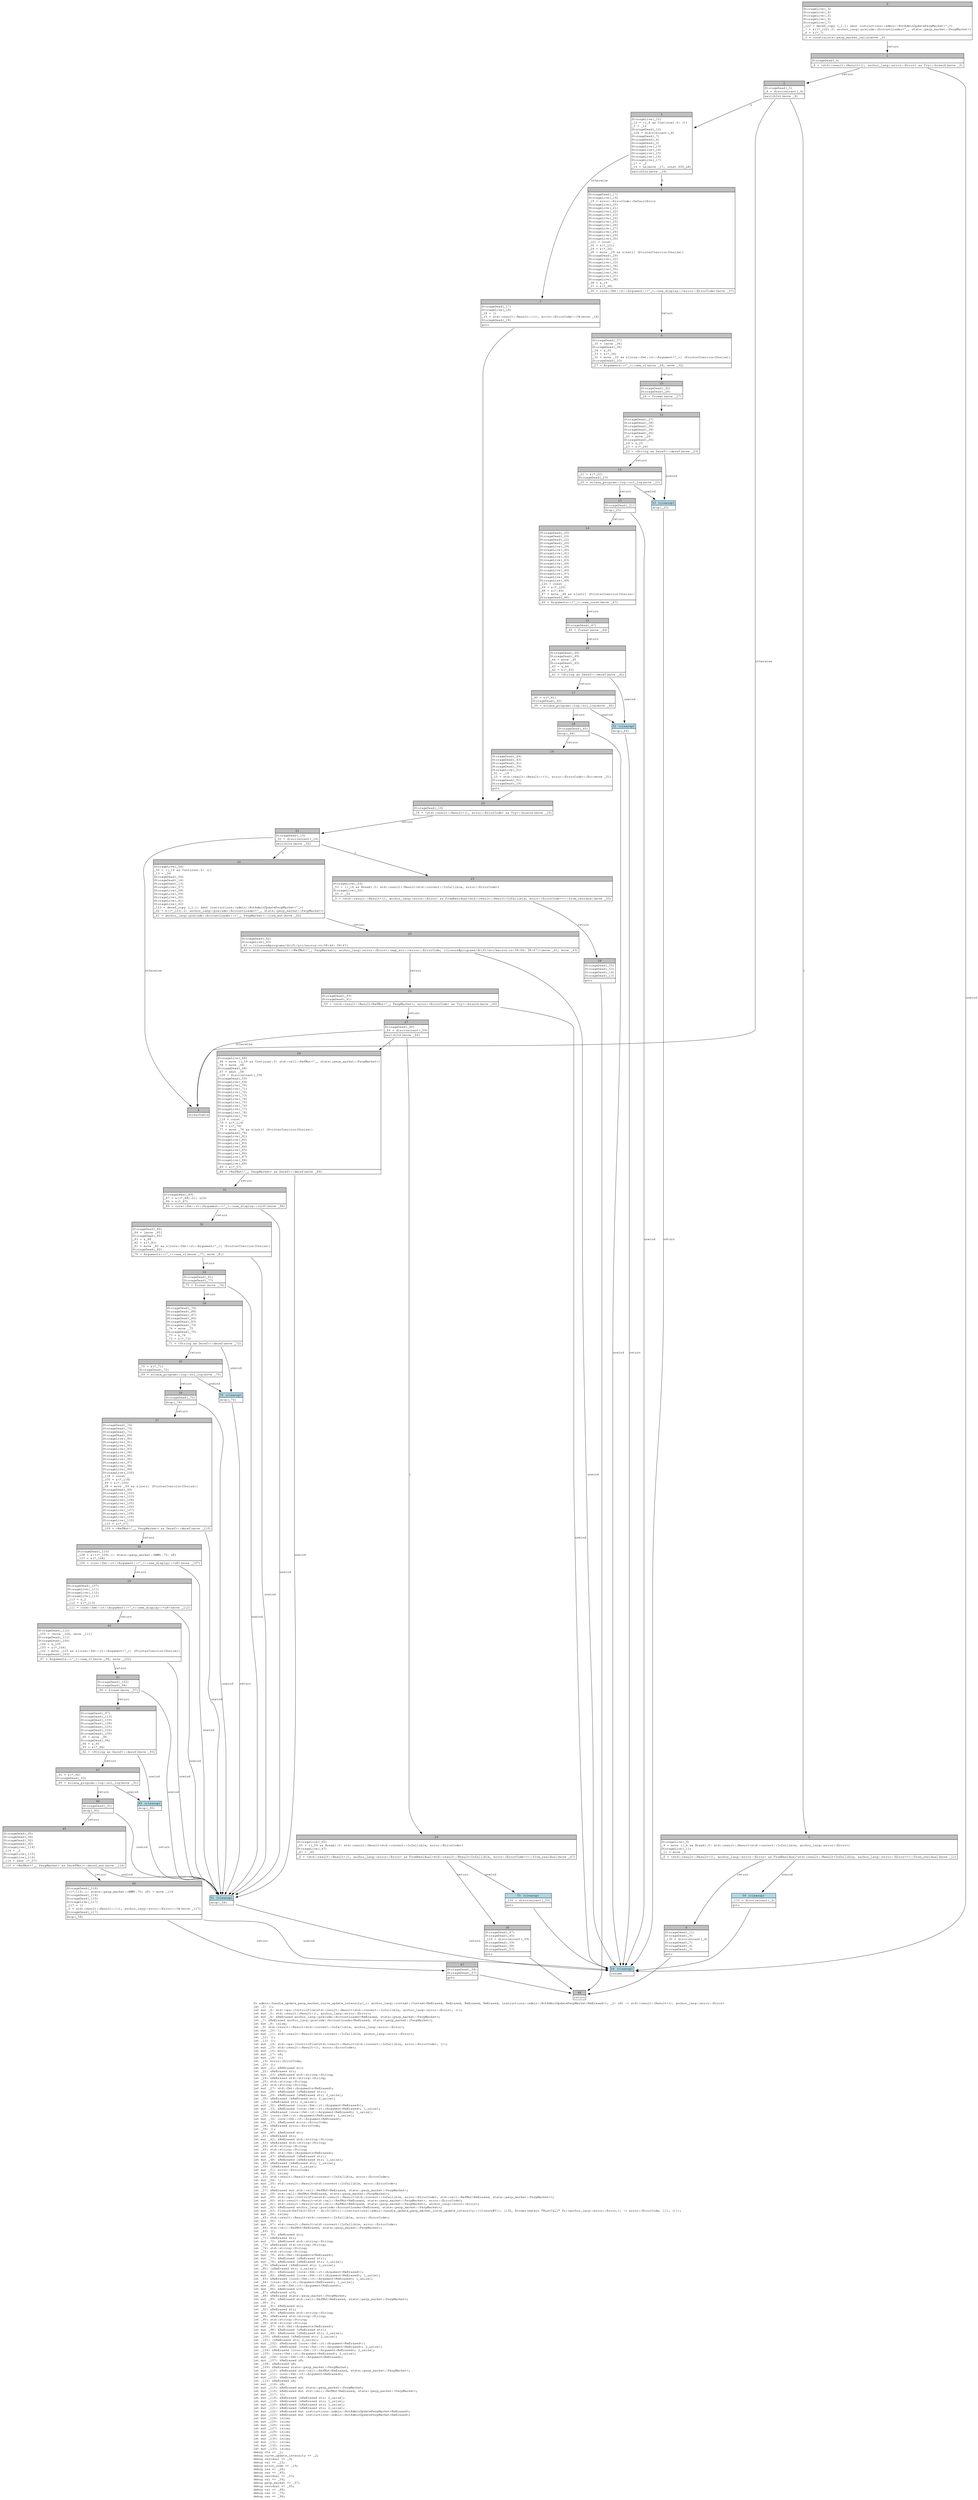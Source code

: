 digraph Mir_0_5615 {
    graph [fontname="Courier, monospace"];
    node [fontname="Courier, monospace"];
    edge [fontname="Courier, monospace"];
    label=<fn admin::handle_update_perp_market_curve_update_intensity(_1: anchor_lang::context::Context&lt;ReErased, ReErased, ReErased, ReErased, instructions::admin::HotAdminUpdatePerpMarket&lt;ReErased&gt;&gt;, _2: u8) -&gt; std::result::Result&lt;(), anchor_lang::error::Error&gt;<br align="left"/>let _3: ();<br align="left"/>let mut _4: std::ops::ControlFlow&lt;std::result::Result&lt;std::convert::Infallible, anchor_lang::error::Error&gt;, ()&gt;;<br align="left"/>let mut _5: std::result::Result&lt;(), anchor_lang::error::Error&gt;;<br align="left"/>let mut _6: &amp;ReErased anchor_lang::prelude::AccountLoader&lt;ReErased, state::perp_market::PerpMarket&gt;;<br align="left"/>let _7: &amp;ReErased anchor_lang::prelude::AccountLoader&lt;ReErased, state::perp_market::PerpMarket&gt;;<br align="left"/>let mut _8: isize;<br align="left"/>let _9: std::result::Result&lt;std::convert::Infallible, anchor_lang::error::Error&gt;;<br align="left"/>let mut _10: !;<br align="left"/>let mut _11: std::result::Result&lt;std::convert::Infallible, anchor_lang::error::Error&gt;;<br align="left"/>let _12: ();<br align="left"/>let _13: ();<br align="left"/>let mut _14: std::ops::ControlFlow&lt;std::result::Result&lt;std::convert::Infallible, error::ErrorCode&gt;, ()&gt;;<br align="left"/>let mut _15: std::result::Result&lt;(), error::ErrorCode&gt;;<br align="left"/>let mut _16: bool;<br align="left"/>let mut _17: u8;<br align="left"/>let mut _18: ();<br align="left"/>let _19: error::ErrorCode;<br align="left"/>let _20: ();<br align="left"/>let mut _21: &amp;ReErased str;<br align="left"/>let _22: &amp;ReErased str;<br align="left"/>let mut _23: &amp;ReErased std::string::String;<br align="left"/>let _24: &amp;ReErased std::string::String;<br align="left"/>let _25: std::string::String;<br align="left"/>let _26: std::string::String;<br align="left"/>let mut _27: std::fmt::Arguments&lt;ReErased&gt;;<br align="left"/>let mut _28: &amp;ReErased [&amp;ReErased str];<br align="left"/>let mut _29: &amp;ReErased [&amp;ReErased str; 2_usize];<br align="left"/>let _30: &amp;ReErased [&amp;ReErased str; 2_usize];<br align="left"/>let _31: [&amp;ReErased str; 2_usize];<br align="left"/>let mut _32: &amp;ReErased [core::fmt::rt::Argument&lt;ReErased&gt;];<br align="left"/>let mut _33: &amp;ReErased [core::fmt::rt::Argument&lt;ReErased&gt;; 1_usize];<br align="left"/>let _34: &amp;ReErased [core::fmt::rt::Argument&lt;ReErased&gt;; 1_usize];<br align="left"/>let _35: [core::fmt::rt::Argument&lt;ReErased&gt;; 1_usize];<br align="left"/>let mut _36: core::fmt::rt::Argument&lt;ReErased&gt;;<br align="left"/>let mut _37: &amp;ReErased error::ErrorCode;<br align="left"/>let _38: &amp;ReErased error::ErrorCode;<br align="left"/>let _39: ();<br align="left"/>let mut _40: &amp;ReErased str;<br align="left"/>let _41: &amp;ReErased str;<br align="left"/>let mut _42: &amp;ReErased std::string::String;<br align="left"/>let _43: &amp;ReErased std::string::String;<br align="left"/>let _44: std::string::String;<br align="left"/>let _45: std::string::String;<br align="left"/>let mut _46: std::fmt::Arguments&lt;ReErased&gt;;<br align="left"/>let mut _47: &amp;ReErased [&amp;ReErased str];<br align="left"/>let mut _48: &amp;ReErased [&amp;ReErased str; 1_usize];<br align="left"/>let _49: &amp;ReErased [&amp;ReErased str; 1_usize];<br align="left"/>let _50: [&amp;ReErased str; 1_usize];<br align="left"/>let mut _51: error::ErrorCode;<br align="left"/>let mut _52: isize;<br align="left"/>let _53: std::result::Result&lt;std::convert::Infallible, error::ErrorCode&gt;;<br align="left"/>let mut _54: !;<br align="left"/>let mut _55: std::result::Result&lt;std::convert::Infallible, error::ErrorCode&gt;;<br align="left"/>let _56: ();<br align="left"/>let _57: &amp;ReErased mut std::cell::RefMut&lt;ReErased, state::perp_market::PerpMarket&gt;;<br align="left"/>let mut _58: std::cell::RefMut&lt;ReErased, state::perp_market::PerpMarket&gt;;<br align="left"/>let mut _59: std::ops::ControlFlow&lt;std::result::Result&lt;std::convert::Infallible, error::ErrorCode&gt;, std::cell::RefMut&lt;ReErased, state::perp_market::PerpMarket&gt;&gt;;<br align="left"/>let mut _60: std::result::Result&lt;std::cell::RefMut&lt;ReErased, state::perp_market::PerpMarket&gt;, error::ErrorCode&gt;;<br align="left"/>let mut _61: std::result::Result&lt;std::cell::RefMut&lt;ReErased, state::perp_market::PerpMarket&gt;, anchor_lang::error::Error&gt;;<br align="left"/>let mut _62: &amp;ReErased anchor_lang::prelude::AccountLoader&lt;ReErased, state::perp_market::PerpMarket&gt;;<br align="left"/>let mut _63: Closure(DefId(0:5616 ~ drift[d311]::instructions::admin::handle_update_perp_market_curve_update_intensity::{closure#0}), [i32, Binder(extern &quot;RustCall&quot; fn((anchor_lang::error::Error,)) -&gt; error::ErrorCode, []), ()]);<br align="left"/>let mut _64: isize;<br align="left"/>let _65: std::result::Result&lt;std::convert::Infallible, error::ErrorCode&gt;;<br align="left"/>let mut _66: !;<br align="left"/>let mut _67: std::result::Result&lt;std::convert::Infallible, error::ErrorCode&gt;;<br align="left"/>let _68: std::cell::RefMut&lt;ReErased, state::perp_market::PerpMarket&gt;;<br align="left"/>let _69: ();<br align="left"/>let mut _70: &amp;ReErased str;<br align="left"/>let _71: &amp;ReErased str;<br align="left"/>let mut _72: &amp;ReErased std::string::String;<br align="left"/>let _73: &amp;ReErased std::string::String;<br align="left"/>let _74: std::string::String;<br align="left"/>let _75: std::string::String;<br align="left"/>let mut _76: std::fmt::Arguments&lt;ReErased&gt;;<br align="left"/>let mut _77: &amp;ReErased [&amp;ReErased str];<br align="left"/>let mut _78: &amp;ReErased [&amp;ReErased str; 1_usize];<br align="left"/>let _79: &amp;ReErased [&amp;ReErased str; 1_usize];<br align="left"/>let _80: [&amp;ReErased str; 1_usize];<br align="left"/>let mut _81: &amp;ReErased [core::fmt::rt::Argument&lt;ReErased&gt;];<br align="left"/>let mut _82: &amp;ReErased [core::fmt::rt::Argument&lt;ReErased&gt;; 1_usize];<br align="left"/>let _83: &amp;ReErased [core::fmt::rt::Argument&lt;ReErased&gt;; 1_usize];<br align="left"/>let _84: [core::fmt::rt::Argument&lt;ReErased&gt;; 1_usize];<br align="left"/>let mut _85: core::fmt::rt::Argument&lt;ReErased&gt;;<br align="left"/>let mut _86: &amp;ReErased u16;<br align="left"/>let _87: &amp;ReErased u16;<br align="left"/>let _88: &amp;ReErased state::perp_market::PerpMarket;<br align="left"/>let mut _89: &amp;ReErased std::cell::RefMut&lt;ReErased, state::perp_market::PerpMarket&gt;;<br align="left"/>let _90: ();<br align="left"/>let mut _91: &amp;ReErased str;<br align="left"/>let _92: &amp;ReErased str;<br align="left"/>let mut _93: &amp;ReErased std::string::String;<br align="left"/>let _94: &amp;ReErased std::string::String;<br align="left"/>let _95: std::string::String;<br align="left"/>let _96: std::string::String;<br align="left"/>let mut _97: std::fmt::Arguments&lt;ReErased&gt;;<br align="left"/>let mut _98: &amp;ReErased [&amp;ReErased str];<br align="left"/>let mut _99: &amp;ReErased [&amp;ReErased str; 2_usize];<br align="left"/>let _100: &amp;ReErased [&amp;ReErased str; 2_usize];<br align="left"/>let _101: [&amp;ReErased str; 2_usize];<br align="left"/>let mut _102: &amp;ReErased [core::fmt::rt::Argument&lt;ReErased&gt;];<br align="left"/>let mut _103: &amp;ReErased [core::fmt::rt::Argument&lt;ReErased&gt;; 2_usize];<br align="left"/>let _104: &amp;ReErased [core::fmt::rt::Argument&lt;ReErased&gt;; 2_usize];<br align="left"/>let _105: [core::fmt::rt::Argument&lt;ReErased&gt;; 2_usize];<br align="left"/>let mut _106: core::fmt::rt::Argument&lt;ReErased&gt;;<br align="left"/>let mut _107: &amp;ReErased u8;<br align="left"/>let _108: &amp;ReErased u8;<br align="left"/>let _109: &amp;ReErased state::perp_market::PerpMarket;<br align="left"/>let mut _110: &amp;ReErased std::cell::RefMut&lt;ReErased, state::perp_market::PerpMarket&gt;;<br align="left"/>let mut _111: core::fmt::rt::Argument&lt;ReErased&gt;;<br align="left"/>let mut _112: &amp;ReErased u8;<br align="left"/>let _113: &amp;ReErased u8;<br align="left"/>let mut _114: u8;<br align="left"/>let mut _115: &amp;ReErased mut state::perp_market::PerpMarket;<br align="left"/>let mut _116: &amp;ReErased mut std::cell::RefMut&lt;ReErased, state::perp_market::PerpMarket&gt;;<br align="left"/>let mut _117: ();<br align="left"/>let mut _118: &amp;ReErased [&amp;ReErased str; 2_usize];<br align="left"/>let mut _119: &amp;ReErased [&amp;ReErased str; 1_usize];<br align="left"/>let mut _120: &amp;ReErased [&amp;ReErased str; 1_usize];<br align="left"/>let mut _121: &amp;ReErased [&amp;ReErased str; 2_usize];<br align="left"/>let mut _122: &amp;ReErased mut instructions::admin::HotAdminUpdatePerpMarket&lt;ReErased&gt;;<br align="left"/>let mut _123: &amp;ReErased mut instructions::admin::HotAdminUpdatePerpMarket&lt;ReErased&gt;;<br align="left"/>let mut _124: isize;<br align="left"/>let mut _125: isize;<br align="left"/>let mut _126: isize;<br align="left"/>let mut _127: isize;<br align="left"/>let mut _128: isize;<br align="left"/>let mut _129: isize;<br align="left"/>let mut _130: isize;<br align="left"/>let mut _131: isize;<br align="left"/>let mut _132: isize;<br align="left"/>let mut _133: isize;<br align="left"/>debug ctx =&gt; _1;<br align="left"/>debug curve_update_intensity =&gt; _2;<br align="left"/>debug residual =&gt; _9;<br align="left"/>debug val =&gt; _12;<br align="left"/>debug error_code =&gt; _19;<br align="left"/>debug res =&gt; _26;<br align="left"/>debug res =&gt; _45;<br align="left"/>debug residual =&gt; _53;<br align="left"/>debug val =&gt; _56;<br align="left"/>debug perp_market =&gt; _57;<br align="left"/>debug residual =&gt; _65;<br align="left"/>debug val =&gt; _68;<br align="left"/>debug res =&gt; _75;<br align="left"/>debug res =&gt; _96;<br align="left"/>>;
    bb0__0_5615 [shape="none", label=<<table border="0" cellborder="1" cellspacing="0"><tr><td bgcolor="gray" align="center" colspan="1">0</td></tr><tr><td align="left" balign="left">StorageLive(_3)<br/>StorageLive(_4)<br/>StorageLive(_5)<br/>StorageLive(_6)<br/>StorageLive(_7)<br/>_122 = deref_copy (_1.1: &amp;mut instructions::admin::HotAdminUpdatePerpMarket&lt;'_&gt;)<br/>_7 = &amp;((*_122).2: anchor_lang::prelude::AccountLoader&lt;'_, state::perp_market::PerpMarket&gt;)<br/>_6 = &amp;(*_7)<br/></td></tr><tr><td align="left">_5 = constraints::perp_market_valid(move _6)</td></tr></table>>];
    bb1__0_5615 [shape="none", label=<<table border="0" cellborder="1" cellspacing="0"><tr><td bgcolor="gray" align="center" colspan="1">1</td></tr><tr><td align="left" balign="left">StorageDead(_6)<br/></td></tr><tr><td align="left">_4 = &lt;std::result::Result&lt;(), anchor_lang::error::Error&gt; as Try&gt;::branch(move _5)</td></tr></table>>];
    bb2__0_5615 [shape="none", label=<<table border="0" cellborder="1" cellspacing="0"><tr><td bgcolor="gray" align="center" colspan="1">2</td></tr><tr><td align="left" balign="left">StorageDead(_5)<br/>_8 = discriminant(_4)<br/></td></tr><tr><td align="left">switchInt(move _8)</td></tr></table>>];
    bb3__0_5615 [shape="none", label=<<table border="0" cellborder="1" cellspacing="0"><tr><td bgcolor="gray" align="center" colspan="1">3</td></tr><tr><td align="left" balign="left">StorageLive(_12)<br/>_12 = ((_4 as Continue).0: ())<br/>_3 = _12<br/>StorageDead(_12)<br/>_124 = discriminant(_4)<br/>StorageDead(_7)<br/>StorageDead(_4)<br/>StorageDead(_3)<br/>StorageLive(_13)<br/>StorageLive(_14)<br/>StorageLive(_15)<br/>StorageLive(_16)<br/>StorageLive(_17)<br/>_17 = _2<br/>_16 = Le(move _17, const 200_u8)<br/></td></tr><tr><td align="left">switchInt(move _16)</td></tr></table>>];
    bb4__0_5615 [shape="none", label=<<table border="0" cellborder="1" cellspacing="0"><tr><td bgcolor="gray" align="center" colspan="1">4</td></tr><tr><td align="left">unreachable</td></tr></table>>];
    bb5__0_5615 [shape="none", label=<<table border="0" cellborder="1" cellspacing="0"><tr><td bgcolor="gray" align="center" colspan="1">5</td></tr><tr><td align="left" balign="left">StorageLive(_9)<br/>_9 = move ((_4 as Break).0: std::result::Result&lt;std::convert::Infallible, anchor_lang::error::Error&gt;)<br/>StorageLive(_11)<br/>_11 = move _9<br/></td></tr><tr><td align="left">_0 = &lt;std::result::Result&lt;(), anchor_lang::error::Error&gt; as FromResidual&lt;std::result::Result&lt;Infallible, anchor_lang::error::Error&gt;&gt;&gt;::from_residual(move _11)</td></tr></table>>];
    bb6__0_5615 [shape="none", label=<<table border="0" cellborder="1" cellspacing="0"><tr><td bgcolor="gray" align="center" colspan="1">6</td></tr><tr><td align="left" balign="left">StorageDead(_11)<br/>StorageDead(_9)<br/>_130 = discriminant(_4)<br/>StorageDead(_7)<br/>StorageDead(_4)<br/>StorageDead(_3)<br/></td></tr><tr><td align="left">goto</td></tr></table>>];
    bb7__0_5615 [shape="none", label=<<table border="0" cellborder="1" cellspacing="0"><tr><td bgcolor="gray" align="center" colspan="1">7</td></tr><tr><td align="left" balign="left">StorageDead(_17)<br/>StorageLive(_18)<br/>_18 = ()<br/>_15 = std::result::Result::&lt;(), error::ErrorCode&gt;::Ok(move _18)<br/>StorageDead(_18)<br/></td></tr><tr><td align="left">goto</td></tr></table>>];
    bb8__0_5615 [shape="none", label=<<table border="0" cellborder="1" cellspacing="0"><tr><td bgcolor="gray" align="center" colspan="1">8</td></tr><tr><td align="left" balign="left">StorageDead(_17)<br/>StorageLive(_19)<br/>_19 = error::ErrorCode::DefaultError<br/>StorageLive(_20)<br/>StorageLive(_21)<br/>StorageLive(_22)<br/>StorageLive(_23)<br/>StorageLive(_24)<br/>StorageLive(_25)<br/>StorageLive(_26)<br/>StorageLive(_27)<br/>StorageLive(_28)<br/>StorageLive(_29)<br/>StorageLive(_30)<br/>_121 = const _<br/>_30 = &amp;(*_121)<br/>_29 = &amp;(*_30)<br/>_28 = move _29 as &amp;[&amp;str] (PointerCoercion(Unsize))<br/>StorageDead(_29)<br/>StorageLive(_32)<br/>StorageLive(_33)<br/>StorageLive(_34)<br/>StorageLive(_35)<br/>StorageLive(_36)<br/>StorageLive(_37)<br/>StorageLive(_38)<br/>_38 = &amp;_19<br/>_37 = &amp;(*_38)<br/></td></tr><tr><td align="left">_36 = core::fmt::rt::Argument::&lt;'_&gt;::new_display::&lt;error::ErrorCode&gt;(move _37)</td></tr></table>>];
    bb9__0_5615 [shape="none", label=<<table border="0" cellborder="1" cellspacing="0"><tr><td bgcolor="gray" align="center" colspan="1">9</td></tr><tr><td align="left" balign="left">StorageDead(_37)<br/>_35 = [move _36]<br/>StorageDead(_36)<br/>_34 = &amp;_35<br/>_33 = &amp;(*_34)<br/>_32 = move _33 as &amp;[core::fmt::rt::Argument&lt;'_&gt;] (PointerCoercion(Unsize))<br/>StorageDead(_33)<br/></td></tr><tr><td align="left">_27 = Arguments::&lt;'_&gt;::new_v1(move _28, move _32)</td></tr></table>>];
    bb10__0_5615 [shape="none", label=<<table border="0" cellborder="1" cellspacing="0"><tr><td bgcolor="gray" align="center" colspan="1">10</td></tr><tr><td align="left" balign="left">StorageDead(_32)<br/>StorageDead(_28)<br/></td></tr><tr><td align="left">_26 = format(move _27)</td></tr></table>>];
    bb11__0_5615 [shape="none", label=<<table border="0" cellborder="1" cellspacing="0"><tr><td bgcolor="gray" align="center" colspan="1">11</td></tr><tr><td align="left" balign="left">StorageDead(_27)<br/>StorageDead(_38)<br/>StorageDead(_35)<br/>StorageDead(_34)<br/>StorageDead(_30)<br/>_25 = move _26<br/>StorageDead(_26)<br/>_24 = &amp;_25<br/>_23 = &amp;(*_24)<br/></td></tr><tr><td align="left">_22 = &lt;String as Deref&gt;::deref(move _23)</td></tr></table>>];
    bb12__0_5615 [shape="none", label=<<table border="0" cellborder="1" cellspacing="0"><tr><td bgcolor="gray" align="center" colspan="1">12</td></tr><tr><td align="left" balign="left">_21 = &amp;(*_22)<br/>StorageDead(_23)<br/></td></tr><tr><td align="left">_20 = solana_program::log::sol_log(move _21)</td></tr></table>>];
    bb13__0_5615 [shape="none", label=<<table border="0" cellborder="1" cellspacing="0"><tr><td bgcolor="gray" align="center" colspan="1">13</td></tr><tr><td align="left" balign="left">StorageDead(_21)<br/></td></tr><tr><td align="left">drop(_25)</td></tr></table>>];
    bb14__0_5615 [shape="none", label=<<table border="0" cellborder="1" cellspacing="0"><tr><td bgcolor="gray" align="center" colspan="1">14</td></tr><tr><td align="left" balign="left">StorageDead(_25)<br/>StorageDead(_24)<br/>StorageDead(_22)<br/>StorageDead(_20)<br/>StorageLive(_39)<br/>StorageLive(_40)<br/>StorageLive(_41)<br/>StorageLive(_42)<br/>StorageLive(_43)<br/>StorageLive(_44)<br/>StorageLive(_45)<br/>StorageLive(_46)<br/>StorageLive(_47)<br/>StorageLive(_48)<br/>StorageLive(_49)<br/>_120 = const _<br/>_49 = &amp;(*_120)<br/>_48 = &amp;(*_49)<br/>_47 = move _48 as &amp;[&amp;str] (PointerCoercion(Unsize))<br/>StorageDead(_48)<br/></td></tr><tr><td align="left">_46 = Arguments::&lt;'_&gt;::new_const(move _47)</td></tr></table>>];
    bb15__0_5615 [shape="none", label=<<table border="0" cellborder="1" cellspacing="0"><tr><td bgcolor="gray" align="center" colspan="1">15</td></tr><tr><td align="left" balign="left">StorageDead(_47)<br/></td></tr><tr><td align="left">_45 = format(move _46)</td></tr></table>>];
    bb16__0_5615 [shape="none", label=<<table border="0" cellborder="1" cellspacing="0"><tr><td bgcolor="gray" align="center" colspan="1">16</td></tr><tr><td align="left" balign="left">StorageDead(_46)<br/>StorageDead(_49)<br/>_44 = move _45<br/>StorageDead(_45)<br/>_43 = &amp;_44<br/>_42 = &amp;(*_43)<br/></td></tr><tr><td align="left">_41 = &lt;String as Deref&gt;::deref(move _42)</td></tr></table>>];
    bb17__0_5615 [shape="none", label=<<table border="0" cellborder="1" cellspacing="0"><tr><td bgcolor="gray" align="center" colspan="1">17</td></tr><tr><td align="left" balign="left">_40 = &amp;(*_41)<br/>StorageDead(_42)<br/></td></tr><tr><td align="left">_39 = solana_program::log::sol_log(move _40)</td></tr></table>>];
    bb18__0_5615 [shape="none", label=<<table border="0" cellborder="1" cellspacing="0"><tr><td bgcolor="gray" align="center" colspan="1">18</td></tr><tr><td align="left" balign="left">StorageDead(_40)<br/></td></tr><tr><td align="left">drop(_44)</td></tr></table>>];
    bb19__0_5615 [shape="none", label=<<table border="0" cellborder="1" cellspacing="0"><tr><td bgcolor="gray" align="center" colspan="1">19</td></tr><tr><td align="left" balign="left">StorageDead(_44)<br/>StorageDead(_43)<br/>StorageDead(_41)<br/>StorageDead(_39)<br/>StorageLive(_51)<br/>_51 = _19<br/>_15 = std::result::Result::&lt;(), error::ErrorCode&gt;::Err(move _51)<br/>StorageDead(_51)<br/>StorageDead(_19)<br/></td></tr><tr><td align="left">goto</td></tr></table>>];
    bb20__0_5615 [shape="none", label=<<table border="0" cellborder="1" cellspacing="0"><tr><td bgcolor="gray" align="center" colspan="1">20</td></tr><tr><td align="left" balign="left">StorageDead(_16)<br/></td></tr><tr><td align="left">_14 = &lt;std::result::Result&lt;(), error::ErrorCode&gt; as Try&gt;::branch(move _15)</td></tr></table>>];
    bb21__0_5615 [shape="none", label=<<table border="0" cellborder="1" cellspacing="0"><tr><td bgcolor="gray" align="center" colspan="1">21</td></tr><tr><td align="left" balign="left">StorageDead(_15)<br/>_52 = discriminant(_14)<br/></td></tr><tr><td align="left">switchInt(move _52)</td></tr></table>>];
    bb22__0_5615 [shape="none", label=<<table border="0" cellborder="1" cellspacing="0"><tr><td bgcolor="gray" align="center" colspan="1">22</td></tr><tr><td align="left" balign="left">StorageLive(_56)<br/>_56 = ((_14 as Continue).0: ())<br/>_13 = _56<br/>StorageDead(_56)<br/>StorageDead(_14)<br/>StorageDead(_13)<br/>StorageLive(_57)<br/>StorageLive(_58)<br/>StorageLive(_59)<br/>StorageLive(_60)<br/>StorageLive(_61)<br/>StorageLive(_62)<br/>_123 = deref_copy (_1.1: &amp;mut instructions::admin::HotAdminUpdatePerpMarket&lt;'_&gt;)<br/>_62 = &amp;((*_123).2: anchor_lang::prelude::AccountLoader&lt;'_, state::perp_market::PerpMarket&gt;)<br/></td></tr><tr><td align="left">_61 = anchor_lang::prelude::AccountLoader::&lt;'_, PerpMarket&gt;::load_mut(move _62)</td></tr></table>>];
    bb23__0_5615 [shape="none", label=<<table border="0" cellborder="1" cellspacing="0"><tr><td bgcolor="gray" align="center" colspan="1">23</td></tr><tr><td align="left" balign="left">StorageLive(_53)<br/>_53 = ((_14 as Break).0: std::result::Result&lt;std::convert::Infallible, error::ErrorCode&gt;)<br/>StorageLive(_55)<br/>_55 = _53<br/></td></tr><tr><td align="left">_0 = &lt;std::result::Result&lt;(), anchor_lang::error::Error&gt; as FromResidual&lt;std::result::Result&lt;Infallible, error::ErrorCode&gt;&gt;&gt;::from_residual(move _55)</td></tr></table>>];
    bb24__0_5615 [shape="none", label=<<table border="0" cellborder="1" cellspacing="0"><tr><td bgcolor="gray" align="center" colspan="1">24</td></tr><tr><td align="left" balign="left">StorageDead(_55)<br/>StorageDead(_53)<br/>StorageDead(_14)<br/>StorageDead(_13)<br/></td></tr><tr><td align="left">goto</td></tr></table>>];
    bb25__0_5615 [shape="none", label=<<table border="0" cellborder="1" cellspacing="0"><tr><td bgcolor="gray" align="center" colspan="1">25</td></tr><tr><td align="left" balign="left">StorageDead(_62)<br/>StorageLive(_63)<br/>_63 = {closure@programs/drift/src/macros.rs:58:44: 58:47}<br/></td></tr><tr><td align="left">_60 = std::result::Result::&lt;RefMut&lt;'_, PerpMarket&gt;, anchor_lang::error::Error&gt;::map_err::&lt;error::ErrorCode, {closure@programs/drift/src/macros.rs:58:44: 58:47}&gt;(move _61, move _63)</td></tr></table>>];
    bb26__0_5615 [shape="none", label=<<table border="0" cellborder="1" cellspacing="0"><tr><td bgcolor="gray" align="center" colspan="1">26</td></tr><tr><td align="left" balign="left">StorageDead(_63)<br/>StorageDead(_61)<br/></td></tr><tr><td align="left">_59 = &lt;std::result::Result&lt;RefMut&lt;'_, PerpMarket&gt;, error::ErrorCode&gt; as Try&gt;::branch(move _60)</td></tr></table>>];
    bb27__0_5615 [shape="none", label=<<table border="0" cellborder="1" cellspacing="0"><tr><td bgcolor="gray" align="center" colspan="1">27</td></tr><tr><td align="left" balign="left">StorageDead(_60)<br/>_64 = discriminant(_59)<br/></td></tr><tr><td align="left">switchInt(move _64)</td></tr></table>>];
    bb28__0_5615 [shape="none", label=<<table border="0" cellborder="1" cellspacing="0"><tr><td bgcolor="gray" align="center" colspan="1">28</td></tr><tr><td align="left" balign="left">StorageLive(_68)<br/>_68 = move ((_59 as Continue).0: std::cell::RefMut&lt;'_, state::perp_market::PerpMarket&gt;)<br/>_58 = move _68<br/>StorageDead(_68)<br/>_57 = &amp;mut _58<br/>_128 = discriminant(_59)<br/>StorageDead(_59)<br/>StorageLive(_69)<br/>StorageLive(_70)<br/>StorageLive(_71)<br/>StorageLive(_72)<br/>StorageLive(_73)<br/>StorageLive(_74)<br/>StorageLive(_75)<br/>StorageLive(_76)<br/>StorageLive(_77)<br/>StorageLive(_78)<br/>StorageLive(_79)<br/>_119 = const _<br/>_79 = &amp;(*_119)<br/>_78 = &amp;(*_79)<br/>_77 = move _78 as &amp;[&amp;str] (PointerCoercion(Unsize))<br/>StorageDead(_78)<br/>StorageLive(_81)<br/>StorageLive(_82)<br/>StorageLive(_83)<br/>StorageLive(_84)<br/>StorageLive(_85)<br/>StorageLive(_86)<br/>StorageLive(_87)<br/>StorageLive(_88)<br/>StorageLive(_89)<br/>_89 = &amp;(*_57)<br/></td></tr><tr><td align="left">_88 = &lt;RefMut&lt;'_, PerpMarket&gt; as Deref&gt;::deref(move _89)</td></tr></table>>];
    bb29__0_5615 [shape="none", label=<<table border="0" cellborder="1" cellspacing="0"><tr><td bgcolor="gray" align="center" colspan="1">29</td></tr><tr><td align="left" balign="left">StorageLive(_65)<br/>_65 = ((_59 as Break).0: std::result::Result&lt;std::convert::Infallible, error::ErrorCode&gt;)<br/>StorageLive(_67)<br/>_67 = _65<br/></td></tr><tr><td align="left">_0 = &lt;std::result::Result&lt;(), anchor_lang::error::Error&gt; as FromResidual&lt;std::result::Result&lt;Infallible, error::ErrorCode&gt;&gt;&gt;::from_residual(move _67)</td></tr></table>>];
    bb30__0_5615 [shape="none", label=<<table border="0" cellborder="1" cellspacing="0"><tr><td bgcolor="gray" align="center" colspan="1">30</td></tr><tr><td align="left" balign="left">StorageDead(_67)<br/>StorageDead(_65)<br/>_126 = discriminant(_59)<br/>StorageDead(_59)<br/>StorageDead(_58)<br/>StorageDead(_57)<br/></td></tr><tr><td align="left">goto</td></tr></table>>];
    bb31__0_5615 [shape="none", label=<<table border="0" cellborder="1" cellspacing="0"><tr><td bgcolor="gray" align="center" colspan="1">31</td></tr><tr><td align="left" balign="left">StorageDead(_89)<br/>_87 = &amp;((*_88).21: u16)<br/>_86 = &amp;(*_87)<br/></td></tr><tr><td align="left">_85 = core::fmt::rt::Argument::&lt;'_&gt;::new_display::&lt;u16&gt;(move _86)</td></tr></table>>];
    bb32__0_5615 [shape="none", label=<<table border="0" cellborder="1" cellspacing="0"><tr><td bgcolor="gray" align="center" colspan="1">32</td></tr><tr><td align="left" balign="left">StorageDead(_86)<br/>_84 = [move _85]<br/>StorageDead(_85)<br/>_83 = &amp;_84<br/>_82 = &amp;(*_83)<br/>_81 = move _82 as &amp;[core::fmt::rt::Argument&lt;'_&gt;] (PointerCoercion(Unsize))<br/>StorageDead(_82)<br/></td></tr><tr><td align="left">_76 = Arguments::&lt;'_&gt;::new_v1(move _77, move _81)</td></tr></table>>];
    bb33__0_5615 [shape="none", label=<<table border="0" cellborder="1" cellspacing="0"><tr><td bgcolor="gray" align="center" colspan="1">33</td></tr><tr><td align="left" balign="left">StorageDead(_81)<br/>StorageDead(_77)<br/></td></tr><tr><td align="left">_75 = format(move _76)</td></tr></table>>];
    bb34__0_5615 [shape="none", label=<<table border="0" cellborder="1" cellspacing="0"><tr><td bgcolor="gray" align="center" colspan="1">34</td></tr><tr><td align="left" balign="left">StorageDead(_76)<br/>StorageDead(_88)<br/>StorageDead(_87)<br/>StorageDead(_84)<br/>StorageDead(_83)<br/>StorageDead(_79)<br/>_74 = move _75<br/>StorageDead(_75)<br/>_73 = &amp;_74<br/>_72 = &amp;(*_73)<br/></td></tr><tr><td align="left">_71 = &lt;String as Deref&gt;::deref(move _72)</td></tr></table>>];
    bb35__0_5615 [shape="none", label=<<table border="0" cellborder="1" cellspacing="0"><tr><td bgcolor="gray" align="center" colspan="1">35</td></tr><tr><td align="left" balign="left">_70 = &amp;(*_71)<br/>StorageDead(_72)<br/></td></tr><tr><td align="left">_69 = solana_program::log::sol_log(move _70)</td></tr></table>>];
    bb36__0_5615 [shape="none", label=<<table border="0" cellborder="1" cellspacing="0"><tr><td bgcolor="gray" align="center" colspan="1">36</td></tr><tr><td align="left" balign="left">StorageDead(_70)<br/></td></tr><tr><td align="left">drop(_74)</td></tr></table>>];
    bb37__0_5615 [shape="none", label=<<table border="0" cellborder="1" cellspacing="0"><tr><td bgcolor="gray" align="center" colspan="1">37</td></tr><tr><td align="left" balign="left">StorageDead(_74)<br/>StorageDead(_73)<br/>StorageDead(_71)<br/>StorageDead(_69)<br/>StorageLive(_90)<br/>StorageLive(_91)<br/>StorageLive(_92)<br/>StorageLive(_93)<br/>StorageLive(_94)<br/>StorageLive(_95)<br/>StorageLive(_96)<br/>StorageLive(_97)<br/>StorageLive(_98)<br/>StorageLive(_99)<br/>StorageLive(_100)<br/>_118 = const _<br/>_100 = &amp;(*_118)<br/>_99 = &amp;(*_100)<br/>_98 = move _99 as &amp;[&amp;str] (PointerCoercion(Unsize))<br/>StorageDead(_99)<br/>StorageLive(_102)<br/>StorageLive(_103)<br/>StorageLive(_104)<br/>StorageLive(_105)<br/>StorageLive(_106)<br/>StorageLive(_107)<br/>StorageLive(_108)<br/>StorageLive(_109)<br/>StorageLive(_110)<br/>_110 = &amp;(*_57)<br/></td></tr><tr><td align="left">_109 = &lt;RefMut&lt;'_, PerpMarket&gt; as Deref&gt;::deref(move _110)</td></tr></table>>];
    bb38__0_5615 [shape="none", label=<<table border="0" cellborder="1" cellspacing="0"><tr><td bgcolor="gray" align="center" colspan="1">38</td></tr><tr><td align="left" balign="left">StorageDead(_110)<br/>_108 = &amp;(((*_109).1: state::perp_market::AMM).70: u8)<br/>_107 = &amp;(*_108)<br/></td></tr><tr><td align="left">_106 = core::fmt::rt::Argument::&lt;'_&gt;::new_display::&lt;u8&gt;(move _107)</td></tr></table>>];
    bb39__0_5615 [shape="none", label=<<table border="0" cellborder="1" cellspacing="0"><tr><td bgcolor="gray" align="center" colspan="1">39</td></tr><tr><td align="left" balign="left">StorageDead(_107)<br/>StorageLive(_111)<br/>StorageLive(_112)<br/>StorageLive(_113)<br/>_113 = &amp;_2<br/>_112 = &amp;(*_113)<br/></td></tr><tr><td align="left">_111 = core::fmt::rt::Argument::&lt;'_&gt;::new_display::&lt;u8&gt;(move _112)</td></tr></table>>];
    bb40__0_5615 [shape="none", label=<<table border="0" cellborder="1" cellspacing="0"><tr><td bgcolor="gray" align="center" colspan="1">40</td></tr><tr><td align="left" balign="left">StorageDead(_112)<br/>_105 = [move _106, move _111]<br/>StorageDead(_111)<br/>StorageDead(_106)<br/>_104 = &amp;_105<br/>_103 = &amp;(*_104)<br/>_102 = move _103 as &amp;[core::fmt::rt::Argument&lt;'_&gt;] (PointerCoercion(Unsize))<br/>StorageDead(_103)<br/></td></tr><tr><td align="left">_97 = Arguments::&lt;'_&gt;::new_v1(move _98, move _102)</td></tr></table>>];
    bb41__0_5615 [shape="none", label=<<table border="0" cellborder="1" cellspacing="0"><tr><td bgcolor="gray" align="center" colspan="1">41</td></tr><tr><td align="left" balign="left">StorageDead(_102)<br/>StorageDead(_98)<br/></td></tr><tr><td align="left">_96 = format(move _97)</td></tr></table>>];
    bb42__0_5615 [shape="none", label=<<table border="0" cellborder="1" cellspacing="0"><tr><td bgcolor="gray" align="center" colspan="1">42</td></tr><tr><td align="left" balign="left">StorageDead(_97)<br/>StorageDead(_113)<br/>StorageDead(_109)<br/>StorageDead(_108)<br/>StorageDead(_105)<br/>StorageDead(_104)<br/>StorageDead(_100)<br/>_95 = move _96<br/>StorageDead(_96)<br/>_94 = &amp;_95<br/>_93 = &amp;(*_94)<br/></td></tr><tr><td align="left">_92 = &lt;String as Deref&gt;::deref(move _93)</td></tr></table>>];
    bb43__0_5615 [shape="none", label=<<table border="0" cellborder="1" cellspacing="0"><tr><td bgcolor="gray" align="center" colspan="1">43</td></tr><tr><td align="left" balign="left">_91 = &amp;(*_92)<br/>StorageDead(_93)<br/></td></tr><tr><td align="left">_90 = solana_program::log::sol_log(move _91)</td></tr></table>>];
    bb44__0_5615 [shape="none", label=<<table border="0" cellborder="1" cellspacing="0"><tr><td bgcolor="gray" align="center" colspan="1">44</td></tr><tr><td align="left" balign="left">StorageDead(_91)<br/></td></tr><tr><td align="left">drop(_95)</td></tr></table>>];
    bb45__0_5615 [shape="none", label=<<table border="0" cellborder="1" cellspacing="0"><tr><td bgcolor="gray" align="center" colspan="1">45</td></tr><tr><td align="left" balign="left">StorageDead(_95)<br/>StorageDead(_94)<br/>StorageDead(_92)<br/>StorageDead(_90)<br/>StorageLive(_114)<br/>_114 = _2<br/>StorageLive(_115)<br/>StorageLive(_116)<br/>_116 = &amp;mut (*_57)<br/></td></tr><tr><td align="left">_115 = &lt;RefMut&lt;'_, PerpMarket&gt; as DerefMut&gt;::deref_mut(move _116)</td></tr></table>>];
    bb46__0_5615 [shape="none", label=<<table border="0" cellborder="1" cellspacing="0"><tr><td bgcolor="gray" align="center" colspan="1">46</td></tr><tr><td align="left" balign="left">StorageDead(_116)<br/>(((*_115).1: state::perp_market::AMM).70: u8) = move _114<br/>StorageDead(_114)<br/>StorageDead(_115)<br/>StorageLive(_117)<br/>_117 = ()<br/>_0 = std::result::Result::&lt;(), anchor_lang::error::Error&gt;::Ok(move _117)<br/>StorageDead(_117)<br/></td></tr><tr><td align="left">drop(_58)</td></tr></table>>];
    bb47__0_5615 [shape="none", label=<<table border="0" cellborder="1" cellspacing="0"><tr><td bgcolor="gray" align="center" colspan="1">47</td></tr><tr><td align="left" balign="left">StorageDead(_58)<br/>StorageDead(_57)<br/></td></tr><tr><td align="left">goto</td></tr></table>>];
    bb48__0_5615 [shape="none", label=<<table border="0" cellborder="1" cellspacing="0"><tr><td bgcolor="gray" align="center" colspan="1">48</td></tr><tr><td align="left">return</td></tr></table>>];
    bb49__0_5615 [shape="none", label=<<table border="0" cellborder="1" cellspacing="0"><tr><td bgcolor="lightblue" align="center" colspan="1">49 (cleanup)</td></tr><tr><td align="left">drop(_95)</td></tr></table>>];
    bb50__0_5615 [shape="none", label=<<table border="0" cellborder="1" cellspacing="0"><tr><td bgcolor="lightblue" align="center" colspan="1">50 (cleanup)</td></tr><tr><td align="left">drop(_74)</td></tr></table>>];
    bb51__0_5615 [shape="none", label=<<table border="0" cellborder="1" cellspacing="0"><tr><td bgcolor="lightblue" align="center" colspan="1">51 (cleanup)</td></tr><tr><td align="left">drop(_58)</td></tr></table>>];
    bb52__0_5615 [shape="none", label=<<table border="0" cellborder="1" cellspacing="0"><tr><td bgcolor="lightblue" align="center" colspan="1">52 (cleanup)</td></tr><tr><td align="left">drop(_44)</td></tr></table>>];
    bb53__0_5615 [shape="none", label=<<table border="0" cellborder="1" cellspacing="0"><tr><td bgcolor="lightblue" align="center" colspan="1">53 (cleanup)</td></tr><tr><td align="left">drop(_25)</td></tr></table>>];
    bb54__0_5615 [shape="none", label=<<table border="0" cellborder="1" cellspacing="0"><tr><td bgcolor="lightblue" align="center" colspan="1">54 (cleanup)</td></tr><tr><td align="left">resume</td></tr></table>>];
    bb55__0_5615 [shape="none", label=<<table border="0" cellborder="1" cellspacing="0"><tr><td bgcolor="lightblue" align="center" colspan="1">55 (cleanup)</td></tr><tr><td align="left" balign="left">_132 = discriminant(_59)<br/></td></tr><tr><td align="left">goto</td></tr></table>>];
    bb56__0_5615 [shape="none", label=<<table border="0" cellborder="1" cellspacing="0"><tr><td bgcolor="lightblue" align="center" colspan="1">56 (cleanup)</td></tr><tr><td align="left" balign="left">_133 = discriminant(_4)<br/></td></tr><tr><td align="left">goto</td></tr></table>>];
    bb0__0_5615 -> bb1__0_5615 [label="return"];
    bb1__0_5615 -> bb2__0_5615 [label="return"];
    bb1__0_5615 -> bb54__0_5615 [label="unwind"];
    bb2__0_5615 -> bb3__0_5615 [label="0"];
    bb2__0_5615 -> bb5__0_5615 [label="1"];
    bb2__0_5615 -> bb4__0_5615 [label="otherwise"];
    bb3__0_5615 -> bb8__0_5615 [label="0"];
    bb3__0_5615 -> bb7__0_5615 [label="otherwise"];
    bb5__0_5615 -> bb6__0_5615 [label="return"];
    bb5__0_5615 -> bb56__0_5615 [label="unwind"];
    bb6__0_5615 -> bb48__0_5615 [label=""];
    bb7__0_5615 -> bb20__0_5615 [label=""];
    bb8__0_5615 -> bb9__0_5615 [label="return"];
    bb9__0_5615 -> bb10__0_5615 [label="return"];
    bb10__0_5615 -> bb11__0_5615 [label="return"];
    bb11__0_5615 -> bb12__0_5615 [label="return"];
    bb11__0_5615 -> bb53__0_5615 [label="unwind"];
    bb12__0_5615 -> bb13__0_5615 [label="return"];
    bb12__0_5615 -> bb53__0_5615 [label="unwind"];
    bb13__0_5615 -> bb14__0_5615 [label="return"];
    bb13__0_5615 -> bb54__0_5615 [label="unwind"];
    bb14__0_5615 -> bb15__0_5615 [label="return"];
    bb15__0_5615 -> bb16__0_5615 [label="return"];
    bb16__0_5615 -> bb17__0_5615 [label="return"];
    bb16__0_5615 -> bb52__0_5615 [label="unwind"];
    bb17__0_5615 -> bb18__0_5615 [label="return"];
    bb17__0_5615 -> bb52__0_5615 [label="unwind"];
    bb18__0_5615 -> bb19__0_5615 [label="return"];
    bb18__0_5615 -> bb54__0_5615 [label="unwind"];
    bb19__0_5615 -> bb20__0_5615 [label=""];
    bb20__0_5615 -> bb21__0_5615 [label="return"];
    bb21__0_5615 -> bb22__0_5615 [label="0"];
    bb21__0_5615 -> bb23__0_5615 [label="1"];
    bb21__0_5615 -> bb4__0_5615 [label="otherwise"];
    bb22__0_5615 -> bb25__0_5615 [label="return"];
    bb23__0_5615 -> bb24__0_5615 [label="return"];
    bb24__0_5615 -> bb48__0_5615 [label=""];
    bb25__0_5615 -> bb26__0_5615 [label="return"];
    bb25__0_5615 -> bb54__0_5615 [label="unwind"];
    bb26__0_5615 -> bb27__0_5615 [label="return"];
    bb26__0_5615 -> bb54__0_5615 [label="unwind"];
    bb27__0_5615 -> bb28__0_5615 [label="0"];
    bb27__0_5615 -> bb29__0_5615 [label="1"];
    bb27__0_5615 -> bb4__0_5615 [label="otherwise"];
    bb28__0_5615 -> bb31__0_5615 [label="return"];
    bb28__0_5615 -> bb51__0_5615 [label="unwind"];
    bb29__0_5615 -> bb30__0_5615 [label="return"];
    bb29__0_5615 -> bb55__0_5615 [label="unwind"];
    bb30__0_5615 -> bb48__0_5615 [label=""];
    bb31__0_5615 -> bb32__0_5615 [label="return"];
    bb31__0_5615 -> bb51__0_5615 [label="unwind"];
    bb32__0_5615 -> bb33__0_5615 [label="return"];
    bb32__0_5615 -> bb51__0_5615 [label="unwind"];
    bb33__0_5615 -> bb34__0_5615 [label="return"];
    bb33__0_5615 -> bb51__0_5615 [label="unwind"];
    bb34__0_5615 -> bb35__0_5615 [label="return"];
    bb34__0_5615 -> bb50__0_5615 [label="unwind"];
    bb35__0_5615 -> bb36__0_5615 [label="return"];
    bb35__0_5615 -> bb50__0_5615 [label="unwind"];
    bb36__0_5615 -> bb37__0_5615 [label="return"];
    bb36__0_5615 -> bb51__0_5615 [label="unwind"];
    bb37__0_5615 -> bb38__0_5615 [label="return"];
    bb37__0_5615 -> bb51__0_5615 [label="unwind"];
    bb38__0_5615 -> bb39__0_5615 [label="return"];
    bb38__0_5615 -> bb51__0_5615 [label="unwind"];
    bb39__0_5615 -> bb40__0_5615 [label="return"];
    bb39__0_5615 -> bb51__0_5615 [label="unwind"];
    bb40__0_5615 -> bb41__0_5615 [label="return"];
    bb40__0_5615 -> bb51__0_5615 [label="unwind"];
    bb41__0_5615 -> bb42__0_5615 [label="return"];
    bb41__0_5615 -> bb51__0_5615 [label="unwind"];
    bb42__0_5615 -> bb43__0_5615 [label="return"];
    bb42__0_5615 -> bb49__0_5615 [label="unwind"];
    bb43__0_5615 -> bb44__0_5615 [label="return"];
    bb43__0_5615 -> bb49__0_5615 [label="unwind"];
    bb44__0_5615 -> bb45__0_5615 [label="return"];
    bb44__0_5615 -> bb51__0_5615 [label="unwind"];
    bb45__0_5615 -> bb46__0_5615 [label="return"];
    bb45__0_5615 -> bb51__0_5615 [label="unwind"];
    bb46__0_5615 -> bb47__0_5615 [label="return"];
    bb46__0_5615 -> bb54__0_5615 [label="unwind"];
    bb47__0_5615 -> bb48__0_5615 [label=""];
    bb49__0_5615 -> bb51__0_5615 [label="return"];
    bb50__0_5615 -> bb51__0_5615 [label="return"];
    bb51__0_5615 -> bb54__0_5615 [label="return"];
    bb52__0_5615 -> bb54__0_5615 [label="return"];
    bb53__0_5615 -> bb54__0_5615 [label="return"];
    bb55__0_5615 -> bb54__0_5615 [label=""];
    bb56__0_5615 -> bb54__0_5615 [label=""];
}
